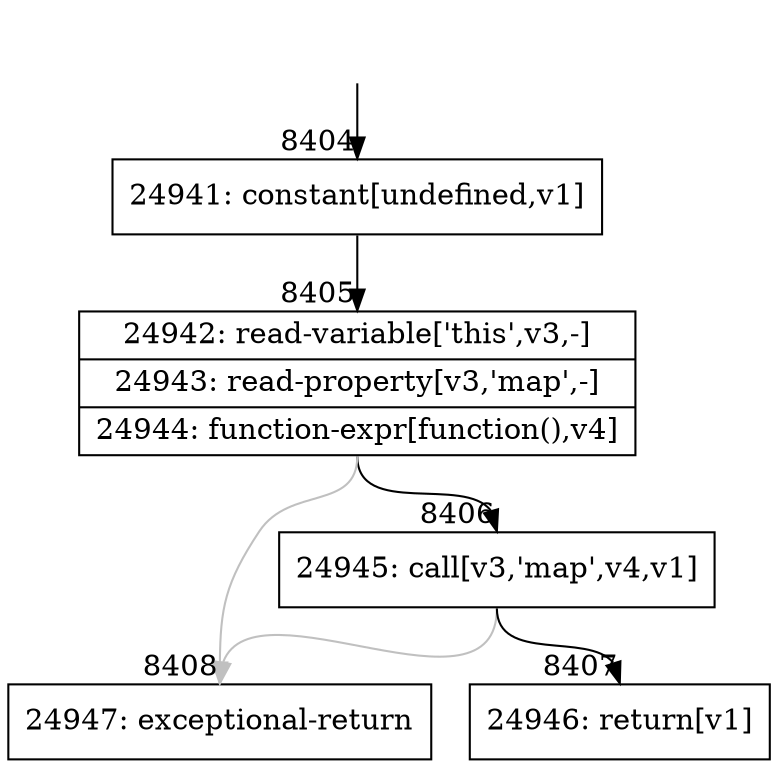 digraph {
rankdir="TD"
BB_entry539[shape=none,label=""];
BB_entry539 -> BB8404 [tailport=s, headport=n, headlabel="    8404"]
BB8404 [shape=record label="{24941: constant[undefined,v1]}" ] 
BB8404 -> BB8405 [tailport=s, headport=n, headlabel="      8405"]
BB8405 [shape=record label="{24942: read-variable['this',v3,-]|24943: read-property[v3,'map',-]|24944: function-expr[function(),v4]}" ] 
BB8405 -> BB8406 [tailport=s, headport=n, headlabel="      8406"]
BB8405 -> BB8408 [tailport=s, headport=n, color=gray, headlabel="      8408"]
BB8406 [shape=record label="{24945: call[v3,'map',v4,v1]}" ] 
BB8406 -> BB8407 [tailport=s, headport=n, headlabel="      8407"]
BB8406 -> BB8408 [tailport=s, headport=n, color=gray]
BB8407 [shape=record label="{24946: return[v1]}" ] 
BB8408 [shape=record label="{24947: exceptional-return}" ] 
}

